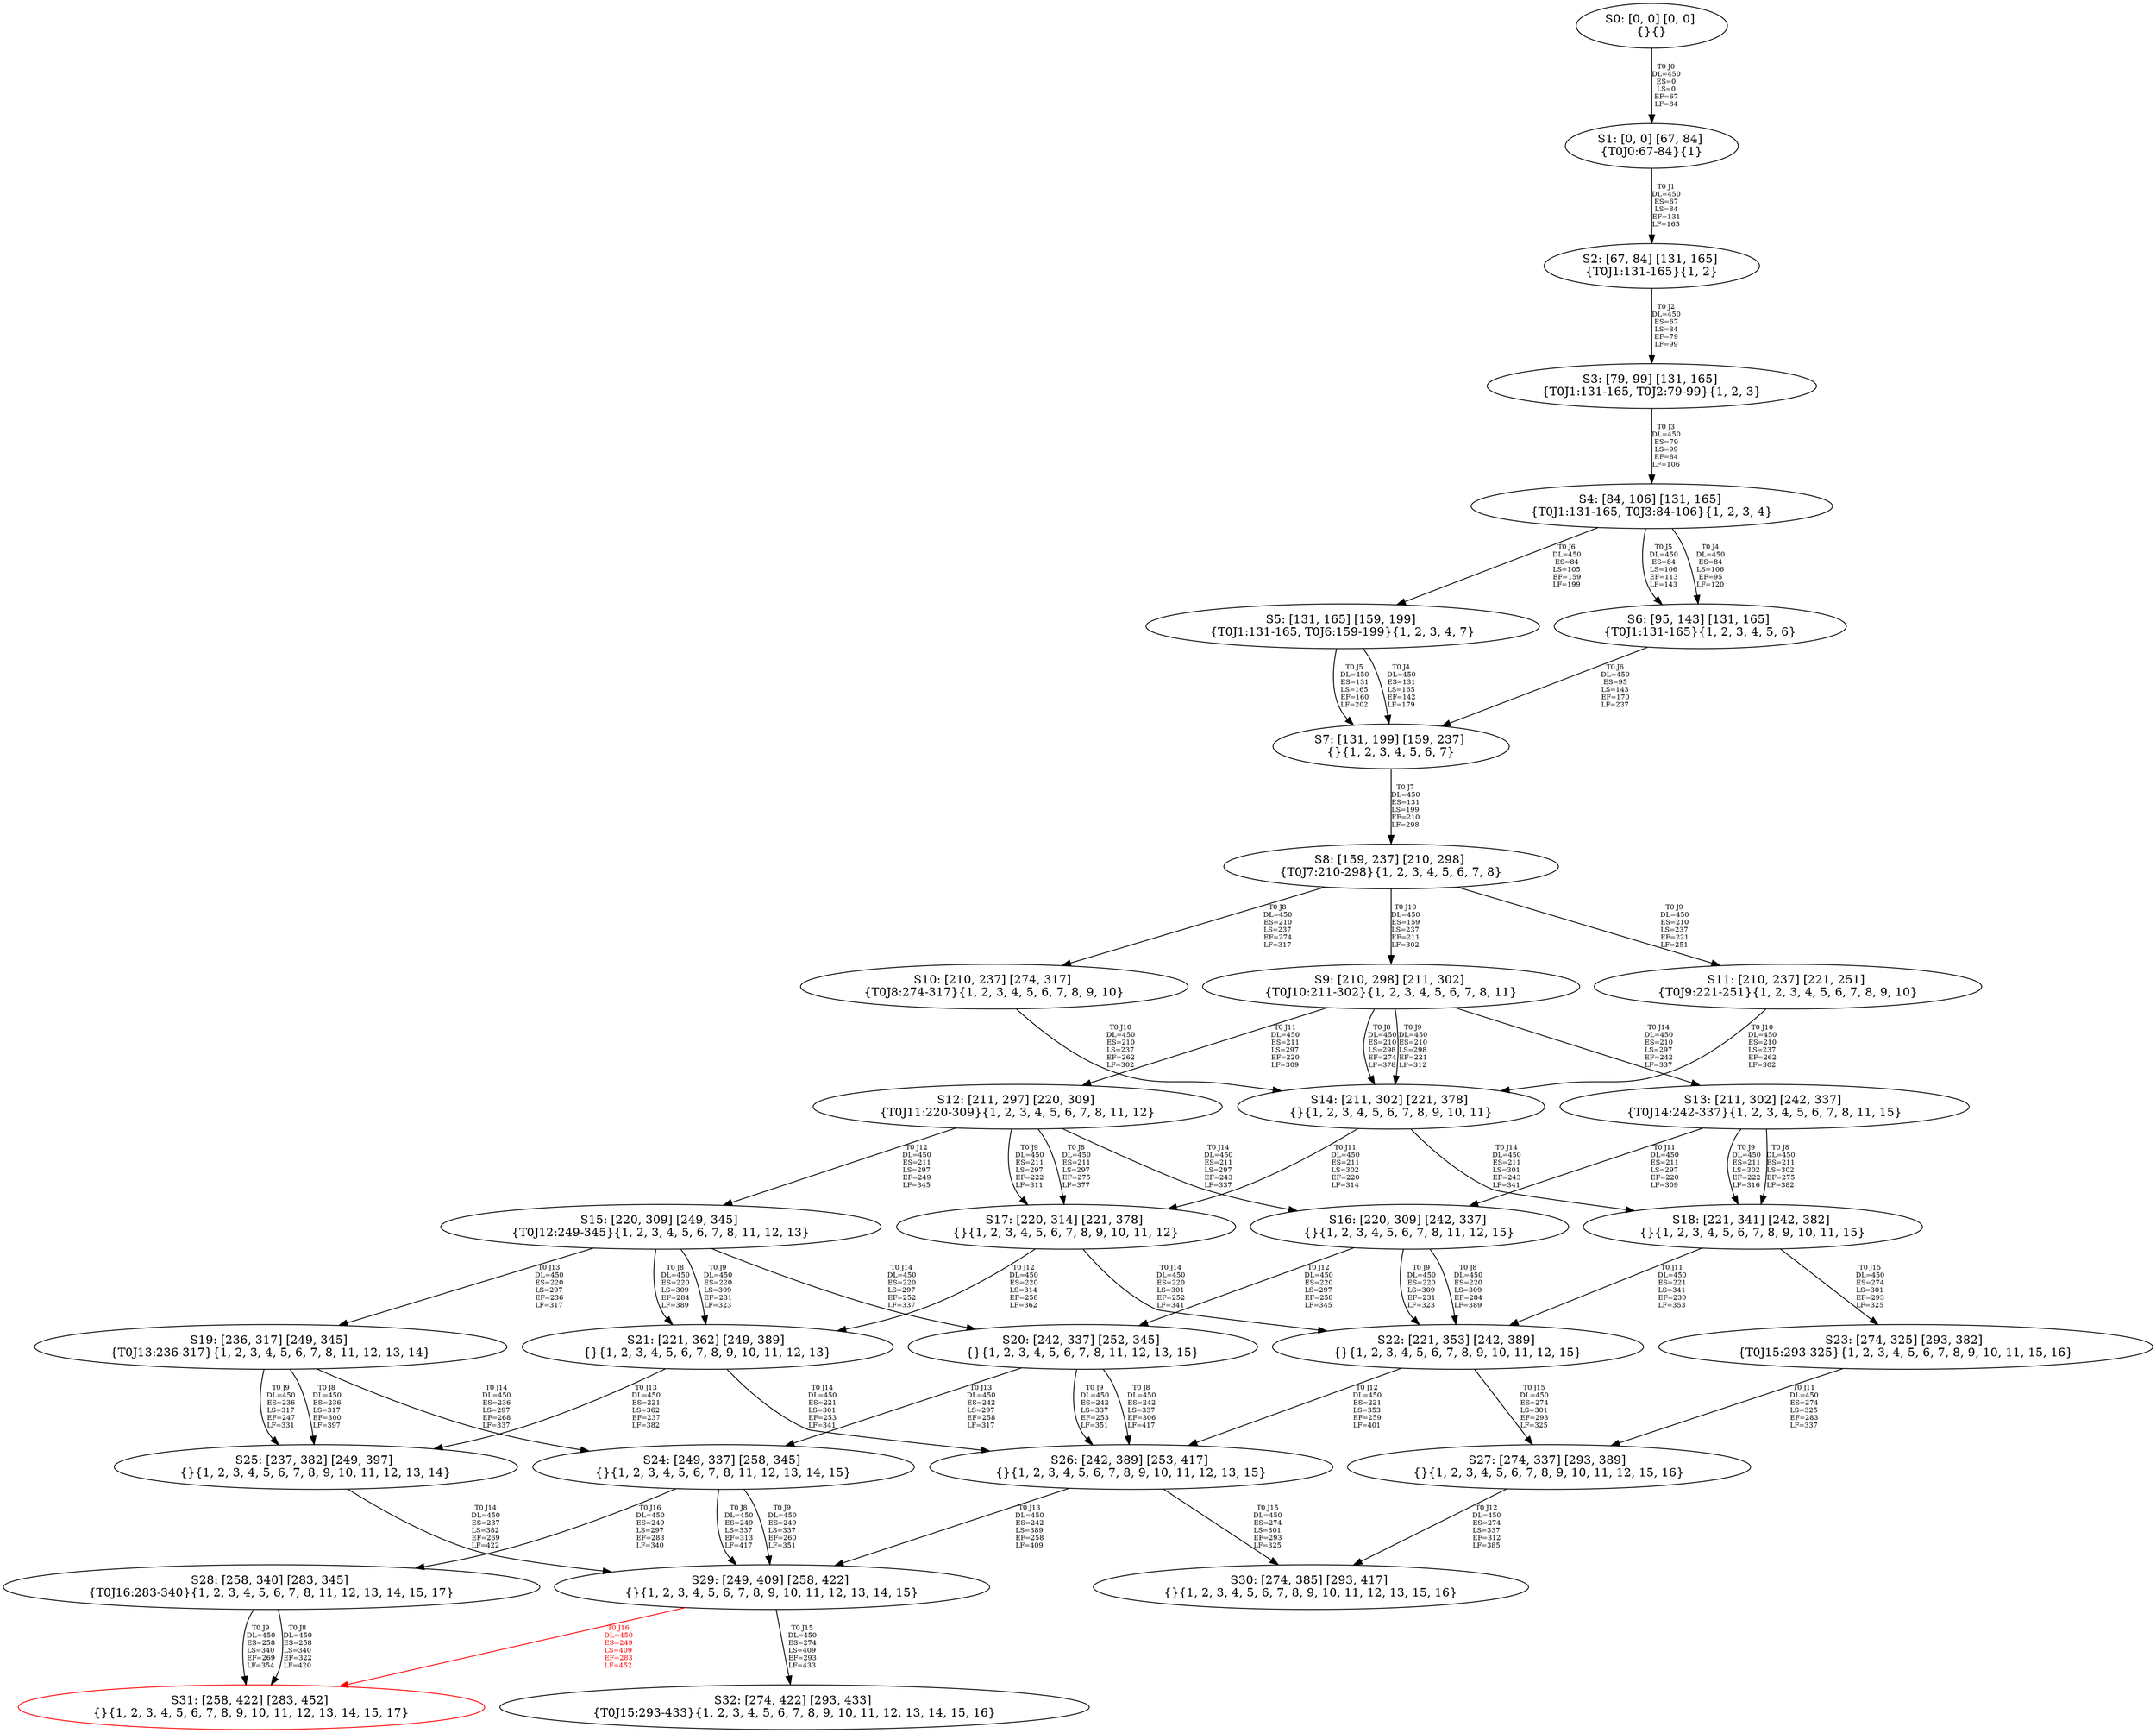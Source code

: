 digraph {
	S0[label="S0: [0, 0] [0, 0] \n{}{}"];
	S1[label="S1: [0, 0] [67, 84] \n{T0J0:67-84}{1}"];
	S2[label="S2: [67, 84] [131, 165] \n{T0J1:131-165}{1, 2}"];
	S3[label="S3: [79, 99] [131, 165] \n{T0J1:131-165, T0J2:79-99}{1, 2, 3}"];
	S4[label="S4: [84, 106] [131, 165] \n{T0J1:131-165, T0J3:84-106}{1, 2, 3, 4}"];
	S5[label="S5: [131, 165] [159, 199] \n{T0J1:131-165, T0J6:159-199}{1, 2, 3, 4, 7}"];
	S6[label="S6: [95, 143] [131, 165] \n{T0J1:131-165}{1, 2, 3, 4, 5, 6}"];
	S7[label="S7: [131, 199] [159, 237] \n{}{1, 2, 3, 4, 5, 6, 7}"];
	S8[label="S8: [159, 237] [210, 298] \n{T0J7:210-298}{1, 2, 3, 4, 5, 6, 7, 8}"];
	S9[label="S9: [210, 298] [211, 302] \n{T0J10:211-302}{1, 2, 3, 4, 5, 6, 7, 8, 11}"];
	S10[label="S10: [210, 237] [274, 317] \n{T0J8:274-317}{1, 2, 3, 4, 5, 6, 7, 8, 9, 10}"];
	S11[label="S11: [210, 237] [221, 251] \n{T0J9:221-251}{1, 2, 3, 4, 5, 6, 7, 8, 9, 10}"];
	S12[label="S12: [211, 297] [220, 309] \n{T0J11:220-309}{1, 2, 3, 4, 5, 6, 7, 8, 11, 12}"];
	S13[label="S13: [211, 302] [242, 337] \n{T0J14:242-337}{1, 2, 3, 4, 5, 6, 7, 8, 11, 15}"];
	S14[label="S14: [211, 302] [221, 378] \n{}{1, 2, 3, 4, 5, 6, 7, 8, 9, 10, 11}"];
	S15[label="S15: [220, 309] [249, 345] \n{T0J12:249-345}{1, 2, 3, 4, 5, 6, 7, 8, 11, 12, 13}"];
	S16[label="S16: [220, 309] [242, 337] \n{}{1, 2, 3, 4, 5, 6, 7, 8, 11, 12, 15}"];
	S17[label="S17: [220, 314] [221, 378] \n{}{1, 2, 3, 4, 5, 6, 7, 8, 9, 10, 11, 12}"];
	S18[label="S18: [221, 341] [242, 382] \n{}{1, 2, 3, 4, 5, 6, 7, 8, 9, 10, 11, 15}"];
	S19[label="S19: [236, 317] [249, 345] \n{T0J13:236-317}{1, 2, 3, 4, 5, 6, 7, 8, 11, 12, 13, 14}"];
	S20[label="S20: [242, 337] [252, 345] \n{}{1, 2, 3, 4, 5, 6, 7, 8, 11, 12, 13, 15}"];
	S21[label="S21: [221, 362] [249, 389] \n{}{1, 2, 3, 4, 5, 6, 7, 8, 9, 10, 11, 12, 13}"];
	S22[label="S22: [221, 353] [242, 389] \n{}{1, 2, 3, 4, 5, 6, 7, 8, 9, 10, 11, 12, 15}"];
	S23[label="S23: [274, 325] [293, 382] \n{T0J15:293-325}{1, 2, 3, 4, 5, 6, 7, 8, 9, 10, 11, 15, 16}"];
	S24[label="S24: [249, 337] [258, 345] \n{}{1, 2, 3, 4, 5, 6, 7, 8, 11, 12, 13, 14, 15}"];
	S25[label="S25: [237, 382] [249, 397] \n{}{1, 2, 3, 4, 5, 6, 7, 8, 9, 10, 11, 12, 13, 14}"];
	S26[label="S26: [242, 389] [253, 417] \n{}{1, 2, 3, 4, 5, 6, 7, 8, 9, 10, 11, 12, 13, 15}"];
	S27[label="S27: [274, 337] [293, 389] \n{}{1, 2, 3, 4, 5, 6, 7, 8, 9, 10, 11, 12, 15, 16}"];
	S28[label="S28: [258, 340] [283, 345] \n{T0J16:283-340}{1, 2, 3, 4, 5, 6, 7, 8, 11, 12, 13, 14, 15, 17}"];
	S29[label="S29: [249, 409] [258, 422] \n{}{1, 2, 3, 4, 5, 6, 7, 8, 9, 10, 11, 12, 13, 14, 15}"];
	S30[label="S30: [274, 385] [293, 417] \n{}{1, 2, 3, 4, 5, 6, 7, 8, 9, 10, 11, 12, 13, 15, 16}"];
	S31[label="S31: [258, 422] [283, 452] \n{}{1, 2, 3, 4, 5, 6, 7, 8, 9, 10, 11, 12, 13, 14, 15, 17}"];
	S32[label="S32: [274, 422] [293, 433] \n{T0J15:293-433}{1, 2, 3, 4, 5, 6, 7, 8, 9, 10, 11, 12, 13, 14, 15, 16}"];
	S0 -> S1[label="T0 J0\nDL=450\nES=0\nLS=0\nEF=67\nLF=84",fontsize=8];
	S1 -> S2[label="T0 J1\nDL=450\nES=67\nLS=84\nEF=131\nLF=165",fontsize=8];
	S2 -> S3[label="T0 J2\nDL=450\nES=67\nLS=84\nEF=79\nLF=99",fontsize=8];
	S3 -> S4[label="T0 J3\nDL=450\nES=79\nLS=99\nEF=84\nLF=106",fontsize=8];
	S4 -> S6[label="T0 J4\nDL=450\nES=84\nLS=106\nEF=95\nLF=120",fontsize=8];
	S4 -> S6[label="T0 J5\nDL=450\nES=84\nLS=106\nEF=113\nLF=143",fontsize=8];
	S4 -> S5[label="T0 J6\nDL=450\nES=84\nLS=105\nEF=159\nLF=199",fontsize=8];
	S5 -> S7[label="T0 J4\nDL=450\nES=131\nLS=165\nEF=142\nLF=179",fontsize=8];
	S5 -> S7[label="T0 J5\nDL=450\nES=131\nLS=165\nEF=160\nLF=202",fontsize=8];
	S6 -> S7[label="T0 J6\nDL=450\nES=95\nLS=143\nEF=170\nLF=237",fontsize=8];
	S7 -> S8[label="T0 J7\nDL=450\nES=131\nLS=199\nEF=210\nLF=298",fontsize=8];
	S8 -> S10[label="T0 J8\nDL=450\nES=210\nLS=237\nEF=274\nLF=317",fontsize=8];
	S8 -> S11[label="T0 J9\nDL=450\nES=210\nLS=237\nEF=221\nLF=251",fontsize=8];
	S8 -> S9[label="T0 J10\nDL=450\nES=159\nLS=237\nEF=211\nLF=302",fontsize=8];
	S9 -> S14[label="T0 J8\nDL=450\nES=210\nLS=298\nEF=274\nLF=378",fontsize=8];
	S9 -> S14[label="T0 J9\nDL=450\nES=210\nLS=298\nEF=221\nLF=312",fontsize=8];
	S9 -> S12[label="T0 J11\nDL=450\nES=211\nLS=297\nEF=220\nLF=309",fontsize=8];
	S9 -> S13[label="T0 J14\nDL=450\nES=210\nLS=297\nEF=242\nLF=337",fontsize=8];
	S10 -> S14[label="T0 J10\nDL=450\nES=210\nLS=237\nEF=262\nLF=302",fontsize=8];
	S11 -> S14[label="T0 J10\nDL=450\nES=210\nLS=237\nEF=262\nLF=302",fontsize=8];
	S12 -> S17[label="T0 J8\nDL=450\nES=211\nLS=297\nEF=275\nLF=377",fontsize=8];
	S12 -> S17[label="T0 J9\nDL=450\nES=211\nLS=297\nEF=222\nLF=311",fontsize=8];
	S12 -> S15[label="T0 J12\nDL=450\nES=211\nLS=297\nEF=249\nLF=345",fontsize=8];
	S12 -> S16[label="T0 J14\nDL=450\nES=211\nLS=297\nEF=243\nLF=337",fontsize=8];
	S13 -> S18[label="T0 J8\nDL=450\nES=211\nLS=302\nEF=275\nLF=382",fontsize=8];
	S13 -> S18[label="T0 J9\nDL=450\nES=211\nLS=302\nEF=222\nLF=316",fontsize=8];
	S13 -> S16[label="T0 J11\nDL=450\nES=211\nLS=297\nEF=220\nLF=309",fontsize=8];
	S14 -> S17[label="T0 J11\nDL=450\nES=211\nLS=302\nEF=220\nLF=314",fontsize=8];
	S14 -> S18[label="T0 J14\nDL=450\nES=211\nLS=301\nEF=243\nLF=341",fontsize=8];
	S15 -> S21[label="T0 J8\nDL=450\nES=220\nLS=309\nEF=284\nLF=389",fontsize=8];
	S15 -> S21[label="T0 J9\nDL=450\nES=220\nLS=309\nEF=231\nLF=323",fontsize=8];
	S15 -> S19[label="T0 J13\nDL=450\nES=220\nLS=297\nEF=236\nLF=317",fontsize=8];
	S15 -> S20[label="T0 J14\nDL=450\nES=220\nLS=297\nEF=252\nLF=337",fontsize=8];
	S16 -> S22[label="T0 J8\nDL=450\nES=220\nLS=309\nEF=284\nLF=389",fontsize=8];
	S16 -> S22[label="T0 J9\nDL=450\nES=220\nLS=309\nEF=231\nLF=323",fontsize=8];
	S16 -> S20[label="T0 J12\nDL=450\nES=220\nLS=297\nEF=258\nLF=345",fontsize=8];
	S17 -> S21[label="T0 J12\nDL=450\nES=220\nLS=314\nEF=258\nLF=362",fontsize=8];
	S17 -> S22[label="T0 J14\nDL=450\nES=220\nLS=301\nEF=252\nLF=341",fontsize=8];
	S18 -> S22[label="T0 J11\nDL=450\nES=221\nLS=341\nEF=230\nLF=353",fontsize=8];
	S18 -> S23[label="T0 J15\nDL=450\nES=274\nLS=301\nEF=293\nLF=325",fontsize=8];
	S19 -> S25[label="T0 J8\nDL=450\nES=236\nLS=317\nEF=300\nLF=397",fontsize=8];
	S19 -> S25[label="T0 J9\nDL=450\nES=236\nLS=317\nEF=247\nLF=331",fontsize=8];
	S19 -> S24[label="T0 J14\nDL=450\nES=236\nLS=297\nEF=268\nLF=337",fontsize=8];
	S20 -> S26[label="T0 J8\nDL=450\nES=242\nLS=337\nEF=306\nLF=417",fontsize=8];
	S20 -> S26[label="T0 J9\nDL=450\nES=242\nLS=337\nEF=253\nLF=351",fontsize=8];
	S20 -> S24[label="T0 J13\nDL=450\nES=242\nLS=297\nEF=258\nLF=317",fontsize=8];
	S21 -> S25[label="T0 J13\nDL=450\nES=221\nLS=362\nEF=237\nLF=382",fontsize=8];
	S21 -> S26[label="T0 J14\nDL=450\nES=221\nLS=301\nEF=253\nLF=341",fontsize=8];
	S22 -> S26[label="T0 J12\nDL=450\nES=221\nLS=353\nEF=259\nLF=401",fontsize=8];
	S22 -> S27[label="T0 J15\nDL=450\nES=274\nLS=301\nEF=293\nLF=325",fontsize=8];
	S23 -> S27[label="T0 J11\nDL=450\nES=274\nLS=325\nEF=283\nLF=337",fontsize=8];
	S24 -> S29[label="T0 J8\nDL=450\nES=249\nLS=337\nEF=313\nLF=417",fontsize=8];
	S24 -> S29[label="T0 J9\nDL=450\nES=249\nLS=337\nEF=260\nLF=351",fontsize=8];
	S24 -> S28[label="T0 J16\nDL=450\nES=249\nLS=297\nEF=283\nLF=340",fontsize=8];
	S25 -> S29[label="T0 J14\nDL=450\nES=237\nLS=382\nEF=269\nLF=422",fontsize=8];
	S26 -> S29[label="T0 J13\nDL=450\nES=242\nLS=389\nEF=258\nLF=409",fontsize=8];
	S26 -> S30[label="T0 J15\nDL=450\nES=274\nLS=301\nEF=293\nLF=325",fontsize=8];
	S27 -> S30[label="T0 J12\nDL=450\nES=274\nLS=337\nEF=312\nLF=385",fontsize=8];
	S28 -> S31[label="T0 J8\nDL=450\nES=258\nLS=340\nEF=322\nLF=420",fontsize=8];
	S28 -> S31[label="T0 J9\nDL=450\nES=258\nLS=340\nEF=269\nLF=354",fontsize=8];
	S29 -> S32[label="T0 J15\nDL=450\nES=274\nLS=409\nEF=293\nLF=433",fontsize=8];
	S29 -> S31[label="T0 J16\nDL=450\nES=249\nLS=409\nEF=283\nLF=452",color=Red,fontcolor=Red,fontsize=8];
S31[color=Red];
}
